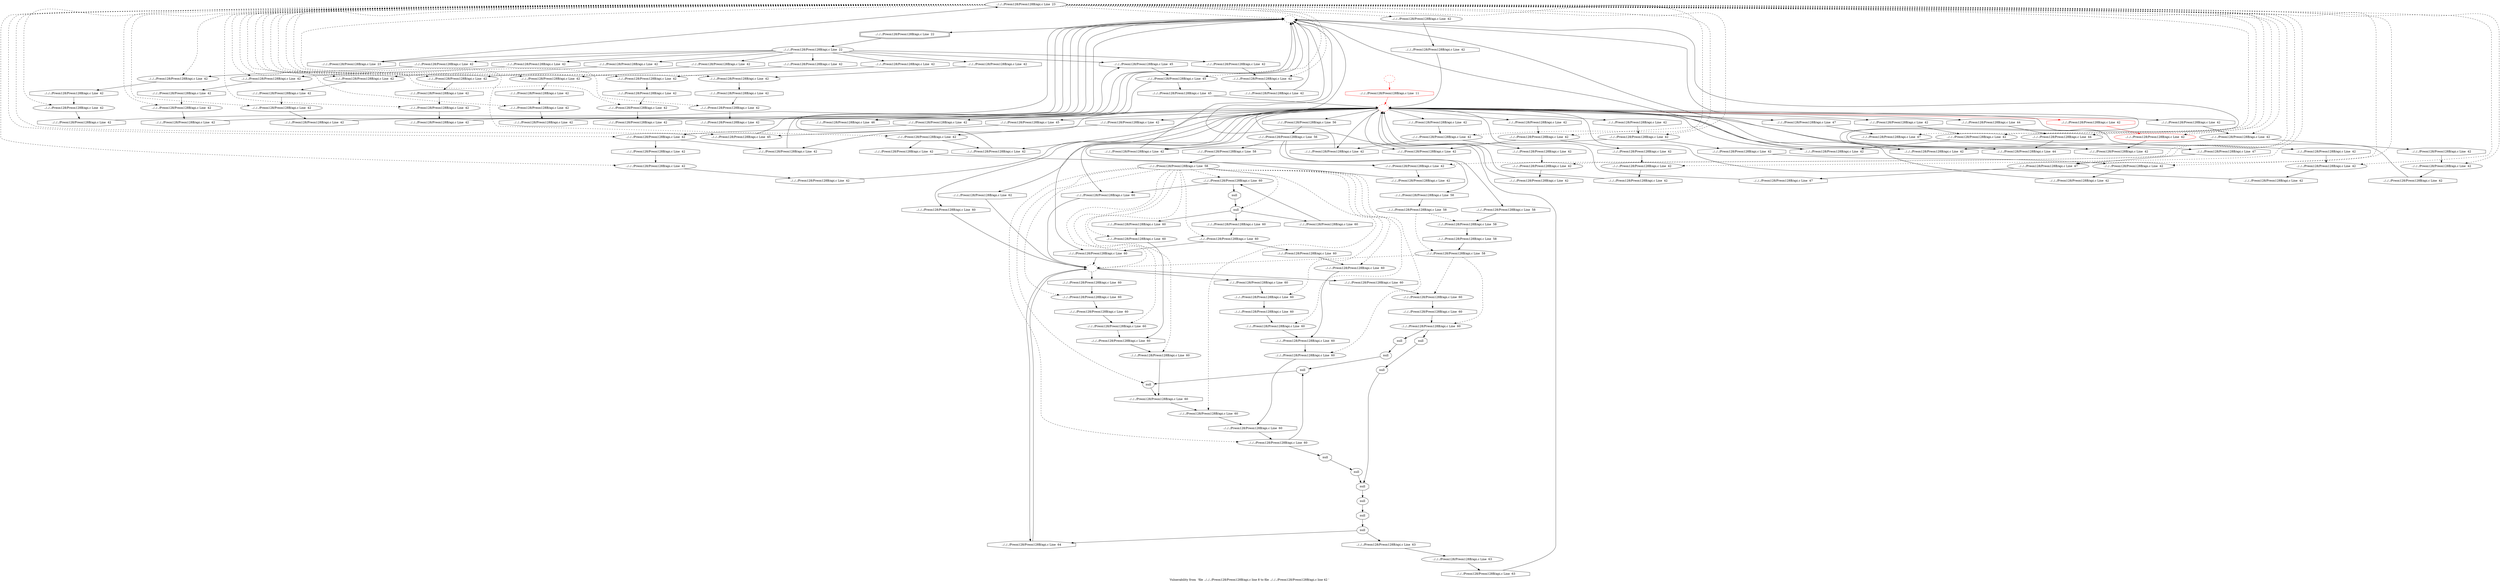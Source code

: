 digraph "Vulnerability from 'file ../../../Preon128/Preon128B/api.c line 8 to file ../../../Preon128/Preon128B/api.c line 42 '  "{
label="Vulnerability from  'file ../../../Preon128/Preon128B/api.c line 8 to file ../../../Preon128/Preon128B/api.c line 42 ' ";
node_994[shape=ellipse,style=solid,label="../../../Preon128/Preon128B/api.c Line  23"]
node_991[shape=ellipse,style=dashed,label=""]
"node_994"->"node_991" [style=dashed]
node_996[shape=ellipse,style=solid,label="../../../Preon128/Preon128B/api.c Line  42"]
"node_994"->"node_996" [style=dashed]
node_1009[shape=ellipse,style=solid,label="../../../Preon128/Preon128B/api.c Line  42"]
"node_994"->"node_1009" [style=dashed]
node_1093[shape=ellipse,style=solid,label="../../../Preon128/Preon128B/api.c Line  47"]
"node_994"->"node_1093" [style=dashed]
node_1053[shape=ellipse,style=solid,label="../../../Preon128/Preon128B/api.c Line  42"]
"node_994"->"node_1053" [style=dashed]
node_1055[shape=ellipse,style=solid,label="../../../Preon128/Preon128B/api.c Line  42"]
"node_994"->"node_1055" [style=dashed]
node_1005[shape=ellipse,style=solid,label="../../../Preon128/Preon128B/api.c Line  42"]
"node_994"->"node_1005" [style=dashed]
node_1060[shape=ellipse,style=solid,label="../../../Preon128/Preon128B/api.c Line  42"]
"node_994"->"node_1060" [style=dashed]
node_1018[shape=ellipse,style=solid,label="../../../Preon128/Preon128B/api.c Line  42"]
"node_994"->"node_1018" [style=dashed]
node_1027[shape=ellipse,style=solid,label="../../../Preon128/Preon128B/api.c Line  42"]
"node_994"->"node_1027" [style=dashed]
node_1007[shape=ellipse,style=solid,label="../../../Preon128/Preon128B/api.c Line  42"]
"node_994"->"node_1007" [style=dashed]
node_1011[shape=ellipse,style=solid,label="../../../Preon128/Preon128B/api.c Line  42"]
"node_994"->"node_1011" [style=dashed]
node_1071[shape=ellipse,style=solid,label="../../../Preon128/Preon128B/api.c Line  42"]
"node_994"->"node_1071" [style=dashed]
node_1032[shape=ellipse,style=solid,label="../../../Preon128/Preon128B/api.c Line  42", color=red]
"node_994"->"node_1032" [style=dashed]
node_1034[shape=ellipse,style=solid,label="../../../Preon128/Preon128B/api.c Line  42"]
"node_994"->"node_1034" [style=dashed]
node_998[shape=ellipse,style=solid,label="../../../Preon128/Preon128B/api.c Line  42"]
"node_994"->"node_998" [style=dashed]
node_1049[shape=ellipse,style=solid,label="../../../Preon128/Preon128B/api.c Line  42"]
"node_994"->"node_1049" [style=dashed]
node_1051[shape=ellipse,style=solid,label="../../../Preon128/Preon128B/api.c Line  42"]
"node_994"->"node_1051" [style=dashed]
node_1020[shape=ellipse,style=solid,label="../../../Preon128/Preon128B/api.c Line  42"]
"node_994"->"node_1020" [style=dashed]
node_1000[shape=ellipse,style=solid,label="../../../Preon128/Preon128B/api.c Line  42"]
"node_994"->"node_1000" [style=dashed]
node_1082[shape=ellipse,style=solid,label="../../../Preon128/Preon128B/api.c Line  44"]
"node_994"->"node_1082" [style=dashed]
node_1085[shape=ellipse,style=solid,label="../../../Preon128/Preon128B/api.c Line  45"]
"node_994"->"node_1085" [style=dashed]
node_1022[shape=ellipse,style=solid,label="../../../Preon128/Preon128B/api.c Line  42"]
"node_994"->"node_1022" [style=dashed]
node_1038[shape=ellipse,style=solid,label="../../../Preon128/Preon128B/api.c Line  42"]
"node_994"->"node_1038" [style=dashed]
node_1016[shape=ellipse,style=solid,label="../../../Preon128/Preon128B/api.c Line  42"]
"node_994"->"node_1016" [style=dashed]
node_1062[shape=ellipse,style=solid,label="../../../Preon128/Preon128B/api.c Line  42"]
"node_994"->"node_1062" [style=dashed]
node_1064[shape=ellipse,style=solid,label="../../../Preon128/Preon128B/api.c Line  42"]
"node_994"->"node_1064" [style=dashed]
node_1066[shape=ellipse,style=solid,label="../../../Preon128/Preon128B/api.c Line  42"]
"node_994"->"node_1066" [style=dashed]
node_1029[shape=ellipse,style=solid,label="../../../Preon128/Preon128B/api.c Line  42"]
"node_994"->"node_1029" [style=dashed]
node_1073[shape=ellipse,style=solid,label="../../../Preon128/Preon128B/api.c Line  42"]
"node_994"->"node_1073" [style=dashed]
node_1075[shape=ellipse,style=solid,label="../../../Preon128/Preon128B/api.c Line  42"]
"node_994"->"node_1075" [style=dashed]
node_1077[shape=ellipse,style=solid,label="../../../Preon128/Preon128B/api.c Line  42"]
"node_994"->"node_1077" [style=dashed]
node_1087[shape=ellipse,style=solid,label="../../../Preon128/Preon128B/api.c Line  45"]
"node_994"->"node_1087" [style=dashed]
node_1091[shape=ellipse,style=solid,label="../../../Preon128/Preon128B/api.c Line  47"]
"node_994"->"node_1091" [style=dashed]
node_1044[shape=ellipse,style=solid,label="../../../Preon128/Preon128B/api.c Line  42"]
"node_994"->"node_1044" [style=dashed]
node_1040[shape=ellipse,style=solid,label="../../../Preon128/Preon128B/api.c Line  42"]
"node_994"->"node_1040" [style=dashed]
node_1042[shape=ellipse,style=solid,label="../../../Preon128/Preon128B/api.c Line  42"]
"node_994"->"node_1042" [style=dashed]
node_993[shape=doubleoctagon,style=solid,label="../../../Preon128/Preon128B/api.c Line  22"]
node_992[shape=ellipse,style=solid,label="../../../Preon128/Preon128B/api.c Line  22"]
"node_993"->"node_992"
node_1006[shape=octagon,style=solid,label="../../../Preon128/Preon128B/api.c Line  42"]
"node_992"->"node_1006"
node_1061[shape=octagon,style=solid,label="../../../Preon128/Preon128B/api.c Line  42"]
"node_992"->"node_1061"
node_1017[shape=octagon,style=solid,label="../../../Preon128/Preon128B/api.c Line  42"]
"node_992"->"node_1017"
node_995[shape=octagon,style=solid,label="../../../Preon128/Preon128B/api.c Line  23"]
"node_992"->"node_995"
node_1072[shape=octagon,style=solid,label="../../../Preon128/Preon128B/api.c Line  42"]
"node_992"->"node_1072"
node_997[shape=octagon,style=solid,label="../../../Preon128/Preon128B/api.c Line  42"]
"node_992"->"node_997"
node_1050[shape=octagon,style=solid,label="../../../Preon128/Preon128B/api.c Line  42"]
"node_992"->"node_1050"
node_1039[shape=octagon,style=solid,label="../../../Preon128/Preon128B/api.c Line  42"]
"node_992"->"node_1039"
node_1028[shape=octagon,style=solid,label="../../../Preon128/Preon128B/api.c Line  42"]
"node_992"->"node_1028"
node_1088[shape=octagon,style=solid,label="../../../Preon128/Preon128B/api.c Line  45"]
"node_992"->"node_1088"
"node_991"->"node_993"
node_990[shape=octagon,style=solid,label="../../../Preon128/Preon128B/api.c Line  11", color=red]
node_989[shape=ellipse,style=dashed,label="", color=red]
"node_990"->"node_989" [color=red]
node_1003[shape=octagon,style=solid,label="../../../Preon128/Preon128B/api.c Line  42"]
"node_989"->"node_1003"
node_1104[shape=octagon,style=solid,label="../../../Preon128/Preon128B/api.c Line  60"]
"node_989"->"node_1104"
node_1010[shape=octagon,style=solid,label="../../../Preon128/Preon128B/api.c Line  42"]
"node_989"->"node_1010"
node_1096[shape=octagon,style=solid,label="../../../Preon128/Preon128B/api.c Line  56"]
"node_989"->"node_1096"
node_1054[shape=octagon,style=solid,label="../../../Preon128/Preon128B/api.c Line  42"]
"node_989"->"node_1054"
node_1058[shape=octagon,style=solid,label="../../../Preon128/Preon128B/api.c Line  42"]
"node_989"->"node_1058"
node_1025[shape=octagon,style=solid,label="../../../Preon128/Preon128B/api.c Line  42"]
"node_989"->"node_1025"
node_1151[shape=octagon,style=solid,label="../../../Preon128/Preon128B/api.c Line  62"]
"node_989"->"node_1151"
node_1014[shape=octagon,style=solid,label="../../../Preon128/Preon128B/api.c Line  42"]
"node_989"->"node_1014"
node_1125[shape=octagon,style=solid,label="../../../Preon128/Preon128B/api.c Line  60"]
"node_989"->"node_1125"
node_1069[shape=octagon,style=solid,label="../../../Preon128/Preon128B/api.c Line  42"]
"node_989"->"node_1069"
node_1033[shape=octagon,style=solid,label="../../../Preon128/Preon128B/api.c Line  42", color=red]
"node_989"->"node_1033" [color=red]
node_999[shape=octagon,style=solid,label="../../../Preon128/Preon128B/api.c Line  42"]
"node_989"->"node_999"
node_1021[shape=octagon,style=solid,label="../../../Preon128/Preon128B/api.c Line  42"]
"node_989"->"node_1021"
node_1080[shape=octagon,style=solid,label="../../../Preon128/Preon128B/api.c Line  42"]
"node_989"->"node_1080"
node_1083[shape=octagon,style=solid,label="../../../Preon128/Preon128B/api.c Line  44"]
"node_989"->"node_1083"
node_1084[shape=octagon,style=solid,label="../../../Preon128/Preon128B/api.c Line  44"]
"node_989"->"node_1084"
node_1036[shape=octagon,style=solid,label="../../../Preon128/Preon128B/api.c Line  42"]
"node_989"->"node_1036"
node_1142[shape=octagon,style=solid,label="../../../Preon128/Preon128B/api.c Line  60"]
"node_989"->"node_1142"
node_1065[shape=octagon,style=solid,label="../../../Preon128/Preon128B/api.c Line  42"]
"node_989"->"node_1065"
node_1076[shape=octagon,style=solid,label="../../../Preon128/Preon128B/api.c Line  42"]
"node_989"->"node_1076"
node_1086[shape=octagon,style=solid,label="../../../Preon128/Preon128B/api.c Line  45"]
"node_989"->"node_1086"
node_1090[shape=octagon,style=solid,label="../../../Preon128/Preon128B/api.c Line  46"]
"node_989"->"node_1090"
node_1092[shape=octagon,style=solid,label="../../../Preon128/Preon128B/api.c Line  47"]
"node_989"->"node_1092"
node_1047[shape=octagon,style=solid,label="../../../Preon128/Preon128B/api.c Line  42"]
"node_989"->"node_1047"
node_1043[shape=octagon,style=solid,label="../../../Preon128/Preon128B/api.c Line  42"]
"node_989"->"node_1043"
node_988[shape=ellipse,style=dashed,label="", color=red]
"node_988"->"node_990" [color=red]
"node_1003"->"node_991"
node_1004[shape=octagon,style=solid,label="../../../Preon128/Preon128B/api.c Line  42"]
"node_1004"->"node_991"
node_1101[shape=ellipse,style=solid,label="../../../Preon128/Preon128B/api.c Line  58"]
node_1103[shape=ellipse,style=dashed,label=""]
"node_1101"->"node_1103" [style=dashed]
node_1105[shape=ellipse,style=solid,label="../../../Preon128/Preon128B/api.c Line  60"]
"node_1101"->"node_1105" [style=dashed]
node_1107[shape=ellipse,style=solid,label="../../../Preon128/Preon128B/api.c Line  60"]
"node_1101"->"node_1107" [style=dashed]
node_1102[shape=octagon,style=solid,label="../../../Preon128/Preon128B/api.c Line  58"]
"node_1102"->"node_1101"
node_1106[shape=octagon,style=solid,label="../../../Preon128/Preon128B/api.c Line  60"]
"node_1103"->"node_1106"
node_1155[shape=octagon,style=solid,label="../../../Preon128/Preon128B/api.c Line  64"]
"node_1103"->"node_1155"
node_1124[shape=octagon,style=solid,label="../../../Preon128/Preon128B/api.c Line  60"]
"node_1103"->"node_1124"
node_1141[shape=octagon,style=solid,label="../../../Preon128/Preon128B/api.c Line  60"]
"node_1103"->"node_1141"
"node_1104"->"node_1103"
node_1108[shape=octagon,style=solid,label="../../../Preon128/Preon128B/api.c Line  60"]
"node_1105"->"node_1108"
"node_1106"->"node_1105"
node_1110[shape=octagon,style=solid,label="null"]
"node_1107"->"node_1110"
node_1112[shape=octagon,style=solid,label="null"]
"node_1107"->"node_1112"
"node_1108"->"node_1107"
"node_996"->"node_1004"
"node_1009"->"node_1014"
node_1012[shape=octagon,style=solid,label="../../../Preon128/Preon128B/api.c Line  42"]
"node_1009"->"node_1012"
"node_1010"->"node_1009"
node_1031[shape=octagon,style=solid,label="../../../Preon128/Preon128B/api.c Line  47"]
"node_1093"->"node_1031"
node_1094[shape=octagon,style=solid,label="../../../Preon128/Preon128B/api.c Line  47"]
"node_1094"->"node_1093"
node_1095[shape=ellipse,style=solid,label="../../../Preon128/Preon128B/api.c Line  56"]
node_1098[shape=octagon,style=solid,label="../../../Preon128/Preon128B/api.c Line  58"]
"node_1095"->"node_1098"
node_1100[shape=octagon,style=solid,label="../../../Preon128/Preon128B/api.c Line  58"]
"node_1095"->"node_1100"
node_1114[shape=octagon,style=solid,label="../../../Preon128/Preon128B/api.c Line  58"]
"node_1095"->"node_1114"
"node_1096"->"node_1095"
node_1097[shape=ellipse,style=solid,label="../../../Preon128/Preon128B/api.c Line  58"]
"node_1097"->"node_1101" [style=dashed]
node_1099[shape=ellipse,style=solid,label="../../../Preon128/Preon128B/api.c Line  58"]
"node_1097"->"node_1099" [style=dashed]
"node_1098"->"node_1097"
"node_1099"->"node_1102"
"node_1100"->"node_1099"
node_1127[shape=octagon,style=solid,label="../../../Preon128/Preon128B/api.c Line  60"]
node_1126[shape=ellipse,style=solid,label="../../../Preon128/Preon128B/api.c Line  60"]
"node_1127"->"node_1126"
node_1128[shape=ellipse,style=solid,label="null"]
"node_1128"->"node_1127"
node_1133[shape=octagon,style=solid,label="../../../Preon128/Preon128B/api.c Line  60"]
"node_1128"->"node_1133"
node_1144[shape=octagon,style=solid,label="../../../Preon128/Preon128B/api.c Line  60"]
"node_1128"->"node_1144"
node_1129[shape=octagon,style=solid,label="null"]
"node_1129"->"node_1128"
node_1130[shape=ellipse,style=solid,label="../../../Preon128/Preon128B/api.c Line  60"]
node_1120[shape=octagon,style=solid,label="../../../Preon128/Preon128B/api.c Line  60"]
"node_1130"->"node_1120"
node_1131[shape=octagon,style=solid,label="../../../Preon128/Preon128B/api.c Line  60"]
"node_1131"->"node_1130"
node_1132[shape=ellipse,style=solid,label="../../../Preon128/Preon128B/api.c Line  60"]
"node_1132"->"node_1131"
"node_1132"->"node_1142"
"node_1133"->"node_1132"
node_1134[shape=ellipse,style=solid,label="../../../Preon128/Preon128B/api.c Line  60"]
node_1118[shape=octagon,style=solid,label="../../../Preon128/Preon128B/api.c Line  60"]
"node_1134"->"node_1118"
node_1135[shape=octagon,style=solid,label="../../../Preon128/Preon128B/api.c Line  60"]
"node_1135"->"node_1134"
node_1136[shape=ellipse,style=solid,label="../../../Preon128/Preon128B/api.c Line  60"]
"node_1136"->"node_1135"
node_1109[shape=ellipse,style=solid,label="null"]
node_1148[shape=octagon,style=solid,label="null"]
"node_1109"->"node_1148"
"node_1110"->"node_1109"
node_1111[shape=ellipse,style=solid,label="null"]
node_1146[shape=octagon,style=solid,label="null"]
"node_1111"->"node_1146"
"node_1112"->"node_1111"
node_1113[shape=ellipse,style=solid,label="../../../Preon128/Preon128B/api.c Line  58"]
"node_1113"->"node_1103" [style=dashed]
"node_1113"->"node_1128" [style=dashed]
"node_1113"->"node_1130" [style=dashed]
"node_1113"->"node_1132" [style=dashed]
"node_1113"->"node_1134" [style=dashed]
"node_1113"->"node_1136" [style=dashed]
node_1117[shape=ellipse,style=solid,label="../../../Preon128/Preon128B/api.c Line  60"]
"node_1113"->"node_1117" [style=dashed]
node_1119[shape=ellipse,style=solid,label="../../../Preon128/Preon128B/api.c Line  60"]
"node_1113"->"node_1119" [style=dashed]
node_1121[shape=ellipse,style=solid,label="../../../Preon128/Preon128B/api.c Line  60"]
"node_1113"->"node_1121" [style=dashed]
node_1123[shape=ellipse,style=solid,label="../../../Preon128/Preon128B/api.c Line  60"]
"node_1113"->"node_1123" [style=dashed]
"node_1113"->"node_1126" [style=dashed]
node_1138[shape=ellipse,style=solid,label="../../../Preon128/Preon128B/api.c Line  60"]
"node_1113"->"node_1138" [style=dashed]
node_1140[shape=ellipse,style=solid,label="../../../Preon128/Preon128B/api.c Line  60"]
"node_1113"->"node_1140" [style=dashed]
node_1143[shape=ellipse,style=solid,label="../../../Preon128/Preon128B/api.c Line  60"]
"node_1113"->"node_1143" [style=dashed]
node_1145[shape=ellipse,style=solid,label="null"]
"node_1113"->"node_1145" [style=dashed]
"node_1114"->"node_1113"
node_1115[shape=ellipse,style=solid,label="null"]
"node_1115"->"node_1148"
node_1116[shape=octagon,style=solid,label="null"]
"node_1116"->"node_1115"
node_1052[shape=octagon,style=solid,label="../../../Preon128/Preon128B/api.c Line  42"]
"node_1052"->"node_1051"
node_1056[shape=octagon,style=solid,label="../../../Preon128/Preon128B/api.c Line  42"]
"node_1053"->"node_1056"
"node_1053"->"node_1058"
"node_1054"->"node_1053"
node_1057[shape=octagon,style=solid,label="../../../Preon128/Preon128B/api.c Line  42"]
"node_1055"->"node_1057"
"node_1056"->"node_1055"
node_1008[shape=octagon,style=solid,label="../../../Preon128/Preon128B/api.c Line  42"]
"node_1005"->"node_1008"
"node_1006"->"node_1005"
"node_1057"->"node_989"
"node_1058"->"node_991"
node_1059[shape=octagon,style=solid,label="../../../Preon128/Preon128B/api.c Line  42"]
"node_1059"->"node_991"
node_1063[shape=octagon,style=solid,label="../../../Preon128/Preon128B/api.c Line  42"]
"node_1060"->"node_1063"
"node_1061"->"node_1060"
"node_1017"->"node_1016"
node_1026[shape=octagon,style=solid,label="../../../Preon128/Preon128B/api.c Line  42"]
"node_1018"->"node_1026"
"node_1025"->"node_991"
"node_1026"->"node_991"
node_1030[shape=octagon,style=solid,label="../../../Preon128/Preon128B/api.c Line  42"]
"node_1027"->"node_1030"
node_1149[shape=ellipse,style=solid,label="null"]
node_1153[shape=octagon,style=solid,label="../../../Preon128/Preon128B/api.c Line  63"]
"node_1149"->"node_1153"
"node_1149"->"node_1155"
node_1150[shape=octagon,style=solid,label="null"]
"node_1150"->"node_1149"
"node_1151"->"node_1103"
node_1152[shape=ellipse,style=solid,label="../../../Preon128/Preon128B/api.c Line  63"]
node_1154[shape=octagon,style=solid,label="../../../Preon128/Preon128B/api.c Line  63"]
"node_1152"->"node_1154"
"node_1153"->"node_1152"
"node_1154"->"node_989"
"node_1155"->"node_1103"
node_1015[shape=octagon,style=solid,label="../../../Preon128/Preon128B/api.c Line  42"]
"node_1007"->"node_1015"
"node_1008"->"node_1007"
node_1013[shape=octagon,style=solid,label="../../../Preon128/Preon128B/api.c Line  42"]
"node_1013"->"node_989"
"node_1014"->"node_991"
"node_1011"->"node_1013"
"node_1012"->"node_1011"
node_1001[shape=octagon,style=solid,label="../../../Preon128/Preon128B/api.c Line  42"]
"node_1001"->"node_1000"
node_1002[shape=octagon,style=solid,label="../../../Preon128/Preon128B/api.c Line  42"]
"node_1002"->"node_989"
"node_995"->"node_994"
"node_1117"->"node_1116"
"node_1117"->"node_1146"
"node_1118"->"node_1117"
"node_1119"->"node_1118"
"node_1120"->"node_1119"
"node_1121"->"node_1120"
node_1122[shape=octagon,style=solid,label="../../../Preon128/Preon128B/api.c Line  60"]
"node_1122"->"node_1121"
"node_1123"->"node_1122"
"node_1124"->"node_1123"
"node_1125"->"node_1103"
"node_1126"->"node_1129"
"node_1126"->"node_1125"
node_1067[shape=octagon,style=solid,label="../../../Preon128/Preon128B/api.c Line  42"]
"node_1067"->"node_1066"
node_1068[shape=octagon,style=solid,label="../../../Preon128/Preon128B/api.c Line  42"]
"node_1068"->"node_989"
"node_1069"->"node_991"
node_1070[shape=octagon,style=solid,label="../../../Preon128/Preon128B/api.c Line  42"]
"node_1070"->"node_991"
node_1074[shape=octagon,style=solid,label="../../../Preon128/Preon128B/api.c Line  42"]
"node_1071"->"node_1074"
"node_1072"->"node_1071"
"node_1032"->"node_1036"
"node_1033"->"node_1032" [color=red]
node_1035[shape=octagon,style=solid,label="../../../Preon128/Preon128B/api.c Line  42"]
"node_1034"->"node_1035"
"node_1035"->"node_989"
"node_998"->"node_1003"
"node_998"->"node_1001"
"node_997"->"node_996"
node_1048[shape=octagon,style=solid,label="../../../Preon128/Preon128B/api.c Line  42"]
"node_1048"->"node_991"
"node_1049"->"node_1052"
"node_1050"->"node_1049"
"node_1051"->"node_1059"
"node_999"->"node_998"
node_1019[shape=octagon,style=solid,label="../../../Preon128/Preon128B/api.c Line  42"]
"node_1019"->"node_1018"
"node_1020"->"node_1025"
node_1023[shape=octagon,style=solid,label="../../../Preon128/Preon128B/api.c Line  42"]
"node_1020"->"node_1023"
"node_1021"->"node_1020"
"node_1000"->"node_1002"
node_1079[shape=octagon,style=solid,label="../../../Preon128/Preon128B/api.c Line  42"]
"node_1079"->"node_989"
"node_1080"->"node_991"
node_1081[shape=octagon,style=solid,label="../../../Preon128/Preon128B/api.c Line  42"]
"node_1081"->"node_991"
"node_1082"->"node_1084"
"node_1083"->"node_1082"
"node_1084"->"node_991"
"node_1085"->"node_1088"
node_1024[shape=octagon,style=solid,label="../../../Preon128/Preon128B/api.c Line  42"]
"node_1022"->"node_1024"
"node_1023"->"node_1022"
"node_1024"->"node_989"
"node_1036"->"node_991"
node_1037[shape=octagon,style=solid,label="../../../Preon128/Preon128B/api.c Line  42"]
"node_1037"->"node_991"
node_1041[shape=octagon,style=solid,label="../../../Preon128/Preon128B/api.c Line  42"]
"node_1038"->"node_1041"
"node_1039"->"node_1038"
node_1137[shape=octagon,style=solid,label="../../../Preon128/Preon128B/api.c Line  60"]
"node_1137"->"node_1136"
"node_1138"->"node_1137"
node_1139[shape=octagon,style=solid,label="../../../Preon128/Preon128B/api.c Line  60"]
"node_1139"->"node_1138"
"node_1140"->"node_1139"
"node_1141"->"node_1140"
"node_1142"->"node_1103"
"node_1143"->"node_1137"
"node_1144"->"node_1143"
"node_1145"->"node_1135"
"node_1146"->"node_1145"
node_1147[shape=ellipse,style=solid,label="null"]
"node_1147"->"node_1150"
"node_1148"->"node_1147"
"node_1015"->"node_991"
"node_1016"->"node_1019"
"node_1062"->"node_1070"
"node_1063"->"node_1062"
"node_1064"->"node_1067"
"node_1064"->"node_1069"
"node_1065"->"node_1064"
"node_1066"->"node_1068"
"node_1028"->"node_1027"
"node_1029"->"node_1037"
"node_1030"->"node_1029"
"node_1031"->"node_989"
"node_1073"->"node_1081"
"node_1074"->"node_1073"
"node_1075"->"node_1080"
node_1078[shape=octagon,style=solid,label="../../../Preon128/Preon128B/api.c Line  42"]
"node_1075"->"node_1078"
"node_1076"->"node_1075"
"node_1077"->"node_1079"
"node_1078"->"node_1077"
"node_1086"->"node_1085"
node_1089[shape=octagon,style=solid,label="../../../Preon128/Preon128B/api.c Line  45"]
"node_1087"->"node_1089"
"node_1087"->"node_1090"
"node_1088"->"node_1087"
"node_1089"->"node_989"
"node_1090"->"node_991"
"node_1091"->"node_1094"
"node_1092"->"node_1091"
node_1046[shape=octagon,style=solid,label="../../../Preon128/Preon128B/api.c Line  42"]
"node_1044"->"node_1046"
node_1045[shape=octagon,style=solid,label="../../../Preon128/Preon128B/api.c Line  42"]
"node_1045"->"node_1044"
"node_1046"->"node_989"
"node_1047"->"node_991"
"node_1040"->"node_1048"
"node_1041"->"node_1040"
"node_1042"->"node_1045"
"node_1042"->"node_1047"
"node_1043"->"node_1042"
}

